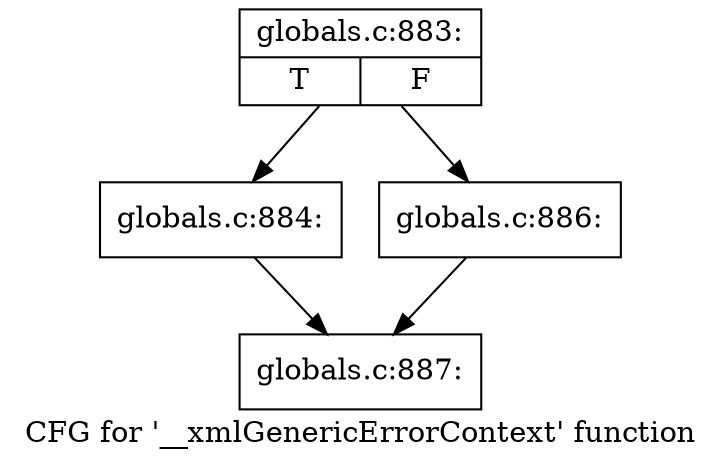 digraph "CFG for '__xmlGenericErrorContext' function" {
	label="CFG for '__xmlGenericErrorContext' function";

	Node0x49977a0 [shape=record,label="{globals.c:883:|{<s0>T|<s1>F}}"];
	Node0x49977a0 -> Node0x4ac1640;
	Node0x49977a0 -> Node0x4997dd0;
	Node0x4ac1640 [shape=record,label="{globals.c:884:}"];
	Node0x4ac1640 -> Node0x4abdde0;
	Node0x4997dd0 [shape=record,label="{globals.c:886:}"];
	Node0x4997dd0 -> Node0x4abdde0;
	Node0x4abdde0 [shape=record,label="{globals.c:887:}"];
}
